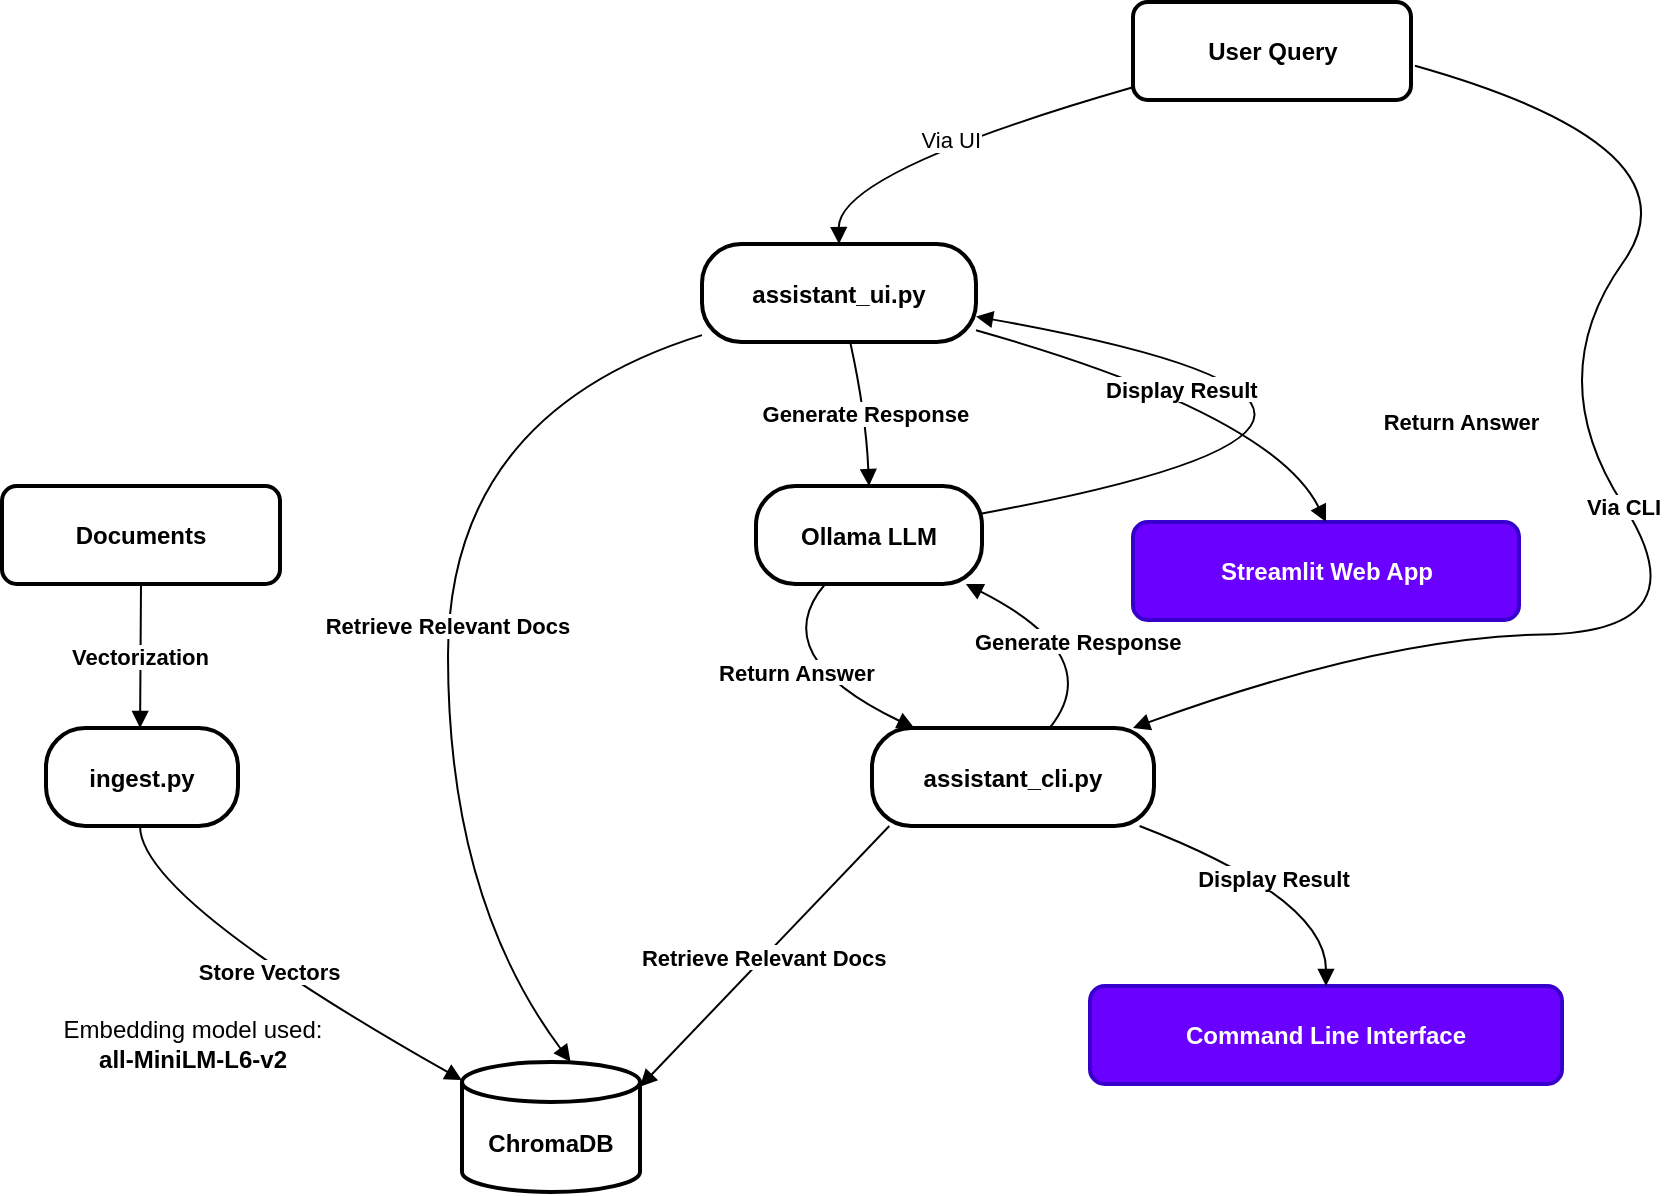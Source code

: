 <mxfile version="24.7.17">
  <diagram name="Page-1" id="V2LGaq0JJNxZmR7IoDnb">
    <mxGraphModel dx="986" dy="999" grid="1" gridSize="10" guides="1" tooltips="1" connect="1" arrows="1" fold="1" page="1" pageScale="1" pageWidth="850" pageHeight="1100" math="0" shadow="0">
      <root>
        <mxCell id="0" />
        <mxCell id="1" parent="0" />
        <mxCell id="qNusOEtJu-__XEkCqBXV-1" value="Documents" style="whiteSpace=wrap;strokeWidth=2;rounded=1;fontStyle=1" parent="1" vertex="1">
          <mxGeometry x="20" y="262" width="139" height="49" as="geometry" />
        </mxCell>
        <mxCell id="qNusOEtJu-__XEkCqBXV-2" value="ingest.py" style="rounded=1;arcSize=40;strokeWidth=2;fontStyle=1" parent="1" vertex="1">
          <mxGeometry x="42" y="383" width="96" height="49" as="geometry" />
        </mxCell>
        <mxCell id="qNusOEtJu-__XEkCqBXV-3" value="ChromaDB" style="shape=cylinder3;boundedLbl=1;backgroundOutline=1;size=10;strokeWidth=2;whiteSpace=wrap;fontStyle=1" parent="1" vertex="1">
          <mxGeometry x="250" y="550" width="89" height="65" as="geometry" />
        </mxCell>
        <mxCell id="qNusOEtJu-__XEkCqBXV-4" value="User Query" style="whiteSpace=wrap;strokeWidth=2;rounded=1;fontStyle=1" parent="1" vertex="1">
          <mxGeometry x="585.5" y="20" width="139" height="49" as="geometry" />
        </mxCell>
        <mxCell id="qNusOEtJu-__XEkCqBXV-5" value="assistant_ui.py" style="rounded=1;arcSize=40;strokeWidth=2;fontStyle=1" parent="1" vertex="1">
          <mxGeometry x="370" y="141" width="137" height="49" as="geometry" />
        </mxCell>
        <mxCell id="qNusOEtJu-__XEkCqBXV-6" value="assistant_cli.py" style="rounded=1;arcSize=40;strokeWidth=2;fontStyle=1" parent="1" vertex="1">
          <mxGeometry x="455" y="383" width="141" height="49" as="geometry" />
        </mxCell>
        <mxCell id="qNusOEtJu-__XEkCqBXV-7" value="Ollama LLM" style="rounded=1;arcSize=40;strokeWidth=2;fontStyle=1" parent="1" vertex="1">
          <mxGeometry x="397" y="262" width="113" height="49" as="geometry" />
        </mxCell>
        <mxCell id="qNusOEtJu-__XEkCqBXV-8" value="Streamlit Web App" style="whiteSpace=wrap;strokeWidth=2;fillColor=#6a00ff;fontColor=#ffffff;strokeColor=#3700CC;rounded=1;fontStyle=1" parent="1" vertex="1">
          <mxGeometry x="585.5" y="280" width="193" height="49" as="geometry" />
        </mxCell>
        <mxCell id="qNusOEtJu-__XEkCqBXV-9" value="Command Line Interface" style="whiteSpace=wrap;strokeWidth=2;fillColor=#6a00ff;fontColor=#ffffff;strokeColor=#3700CC;rounded=1;fontStyle=1" parent="1" vertex="1">
          <mxGeometry x="564" y="512" width="236" height="49" as="geometry" />
        </mxCell>
        <mxCell id="qNusOEtJu-__XEkCqBXV-10" value="Vectorization" style="curved=1;startArrow=none;endArrow=block;exitX=0.5;exitY=0.99;entryX=0.49;entryY=0;rounded=0;fontStyle=1" parent="1" source="qNusOEtJu-__XEkCqBXV-1" target="qNusOEtJu-__XEkCqBXV-2" edge="1">
          <mxGeometry relative="1" as="geometry">
            <Array as="points" />
          </mxGeometry>
        </mxCell>
        <mxCell id="qNusOEtJu-__XEkCqBXV-11" value="Store Vectors" style="curved=1;startArrow=none;endArrow=block;exitX=0.49;exitY=0.99;entryX=0;entryY=0.14;rounded=0;fontStyle=1" parent="1" source="qNusOEtJu-__XEkCqBXV-2" target="qNusOEtJu-__XEkCqBXV-3" edge="1">
          <mxGeometry relative="1" as="geometry">
            <Array as="points">
              <mxPoint x="89" y="468" />
            </Array>
          </mxGeometry>
        </mxCell>
        <mxCell id="qNusOEtJu-__XEkCqBXV-12" value="Via UI" style="curved=1;startArrow=none;endArrow=block;exitX=0;exitY=0.87;entryX=0.5;entryY=0;rounded=0;" parent="1" source="qNusOEtJu-__XEkCqBXV-4" target="qNusOEtJu-__XEkCqBXV-5" edge="1">
          <mxGeometry relative="1" as="geometry">
            <Array as="points">
              <mxPoint x="438" y="105" />
            </Array>
          </mxGeometry>
        </mxCell>
        <mxCell id="qNusOEtJu-__XEkCqBXV-13" value="Via CLI" style="curved=1;startArrow=none;endArrow=block;exitX=1;exitY=0.9;entryX=1;entryY=0.25;rounded=0;fontStyle=1" parent="1" edge="1">
          <mxGeometry relative="1" as="geometry">
            <Array as="points">
              <mxPoint x="871.5" y="92.75" />
              <mxPoint x="789.5" y="207.75" />
              <mxPoint x="871.5" y="334.75" />
              <mxPoint x="709.5" y="337.75" />
            </Array>
            <mxPoint x="726.5" y="51.85" as="sourcePoint" />
            <mxPoint x="585.5" y="383" as="targetPoint" />
          </mxGeometry>
        </mxCell>
        <mxCell id="qNusOEtJu-__XEkCqBXV-14" value="Retrieve Relevant Docs" style="curved=1;startArrow=none;endArrow=block;exitX=0;exitY=0.93;entryX=0.61;entryY=0;rounded=0;fontStyle=1" parent="1" source="qNusOEtJu-__XEkCqBXV-5" target="qNusOEtJu-__XEkCqBXV-3" edge="1">
          <mxGeometry relative="1" as="geometry">
            <Array as="points">
              <mxPoint x="243" y="226" />
              <mxPoint x="243" y="468" />
            </Array>
          </mxGeometry>
        </mxCell>
        <mxCell id="qNusOEtJu-__XEkCqBXV-15" value="Retrieve Relevant Docs" style="curved=1;startArrow=none;endArrow=block;exitX=0.07;exitY=0.99;entryX=1;entryY=0.19;rounded=0;fontStyle=1" parent="1" source="qNusOEtJu-__XEkCqBXV-6" target="qNusOEtJu-__XEkCqBXV-3" edge="1">
          <mxGeometry x="0.004" relative="1" as="geometry">
            <Array as="points" />
            <mxPoint as="offset" />
          </mxGeometry>
        </mxCell>
        <mxCell id="qNusOEtJu-__XEkCqBXV-16" value="Generate Response" style="curved=1;startArrow=none;endArrow=block;exitX=0.54;exitY=0.99;entryX=0.5;entryY=0;rounded=0;fontStyle=1" parent="1" source="qNusOEtJu-__XEkCqBXV-5" target="qNusOEtJu-__XEkCqBXV-7" edge="1">
          <mxGeometry relative="1" as="geometry">
            <Array as="points">
              <mxPoint x="452" y="226" />
            </Array>
          </mxGeometry>
        </mxCell>
        <mxCell id="qNusOEtJu-__XEkCqBXV-17" value="Generate Response" style="curved=1;startArrow=none;endArrow=block;exitX=0.63;exitY=0;entryX=0.92;entryY=0.99;rounded=0;fontStyle=1" parent="1" source="qNusOEtJu-__XEkCqBXV-6" target="qNusOEtJu-__XEkCqBXV-7" edge="1">
          <mxGeometry relative="1" as="geometry">
            <Array as="points">
              <mxPoint x="573" y="347" />
            </Array>
          </mxGeometry>
        </mxCell>
        <mxCell id="qNusOEtJu-__XEkCqBXV-18" value="Return Answer" style="curved=1;startArrow=none;endArrow=block;exitX=1;exitY=0.28;entryX=1;entryY=0.74;rounded=0;fontStyle=1" parent="1" source="qNusOEtJu-__XEkCqBXV-7" target="qNusOEtJu-__XEkCqBXV-5" edge="1">
          <mxGeometry x="-0.115" y="1" relative="1" as="geometry">
            <Array as="points">
              <mxPoint x="780" y="226" />
            </Array>
            <mxPoint y="-1" as="offset" />
          </mxGeometry>
        </mxCell>
        <mxCell id="qNusOEtJu-__XEkCqBXV-19" value="Return Answer" style="curved=1;startArrow=none;endArrow=block;exitX=0.31;exitY=0.99;entryX=0.15;entryY=0;rounded=0;fontStyle=1" parent="1" source="qNusOEtJu-__XEkCqBXV-7" target="qNusOEtJu-__XEkCqBXV-6" edge="1">
          <mxGeometry relative="1" as="geometry">
            <Array as="points">
              <mxPoint x="401" y="347" />
            </Array>
          </mxGeometry>
        </mxCell>
        <mxCell id="qNusOEtJu-__XEkCqBXV-20" value="Display Result" style="curved=1;startArrow=none;endArrow=block;exitX=1;exitY=0.88;entryX=0.5;entryY=0;rounded=0;fontStyle=1" parent="1" source="qNusOEtJu-__XEkCqBXV-5" target="qNusOEtJu-__XEkCqBXV-8" edge="1">
          <mxGeometry relative="1" as="geometry">
            <Array as="points">
              <mxPoint x="655" y="226" />
            </Array>
          </mxGeometry>
        </mxCell>
        <mxCell id="qNusOEtJu-__XEkCqBXV-21" value="Display Result" style="curved=1;startArrow=none;endArrow=block;exitX=0.94;exitY=0.99;entryX=0.5;entryY=0;rounded=0;fontStyle=1" parent="1" source="qNusOEtJu-__XEkCqBXV-6" target="qNusOEtJu-__XEkCqBXV-9" edge="1">
          <mxGeometry relative="1" as="geometry">
            <Array as="points">
              <mxPoint x="682" y="468" />
            </Array>
          </mxGeometry>
        </mxCell>
        <mxCell id="-FawSJ0_gkebNOsJTpDT-1" value="&lt;div&gt;Embedding model used:&lt;/div&gt;&lt;b&gt;a&lt;span style=&quot;background-color: initial;&quot;&gt;ll-MiniLM-L6-v2&lt;/span&gt;&lt;/b&gt;" style="text;html=1;align=center;verticalAlign=middle;resizable=0;points=[];autosize=1;strokeColor=none;fillColor=none;" parent="1" vertex="1">
          <mxGeometry x="40" y="521" width="150" height="40" as="geometry" />
        </mxCell>
      </root>
    </mxGraphModel>
  </diagram>
</mxfile>
